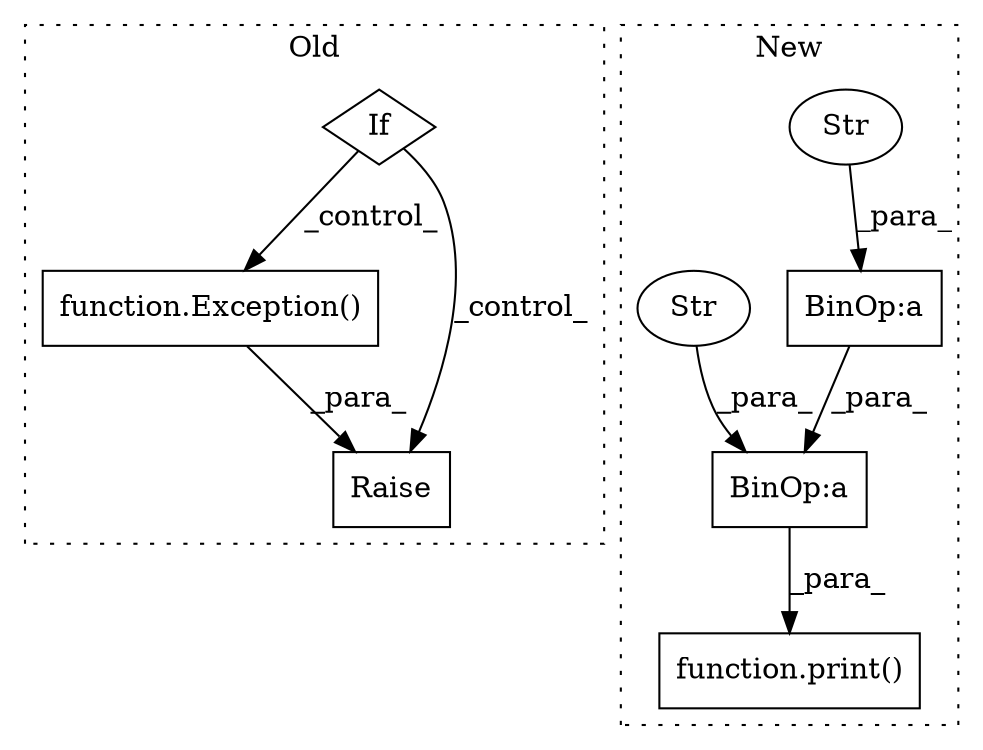 digraph G {
subgraph cluster0 {
1 [label="function.Exception()" a="75" s="1768,1781" l="10,1" shape="box"];
3 [label="Raise" a="91" s="1762" l="6" shape="box"];
6 [label="If" a="96" s="534" l="3" shape="diamond"];
label = "Old";
style="dotted";
}
subgraph cluster1 {
2 [label="function.print()" a="75" s="2214,2255" l="6,1" shape="box"];
4 [label="BinOp:a" a="82" s="444" l="3" shape="box"];
5 [label="Str" a="66" s="447" l="80" shape="ellipse"];
7 [label="BinOp:a" a="82" s="2249" l="3" shape="box"];
8 [label="Str" a="66" s="2220" l="29" shape="ellipse"];
label = "New";
style="dotted";
}
1 -> 3 [label="_para_"];
4 -> 7 [label="_para_"];
5 -> 4 [label="_para_"];
6 -> 3 [label="_control_"];
6 -> 1 [label="_control_"];
7 -> 2 [label="_para_"];
8 -> 7 [label="_para_"];
}